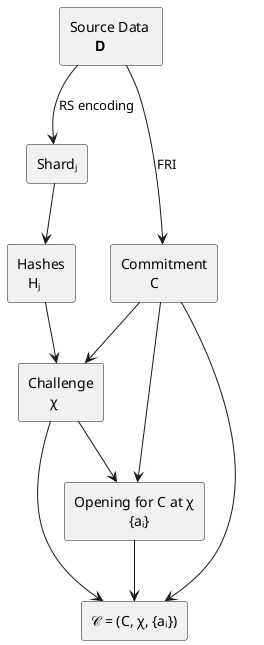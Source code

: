 @startuml
skinparam monochrome true


rectangle "Source Data \n       𝐃" as D
rectangle "Shardⱼ" as S
rectangle "Hashes\n   Hⱼ" as H
rectangle "Commitment\n        C" as C
rectangle "Challenge\n      χ" as CH
rectangle "Opening for C at χ\n               {aᵢ}" as A
rectangle "𝒞 = (C, χ, {aᵢ})" as FC


D --> S : RS encoding
S --> H 
D --> C : FRI
C --> CH
H --> CH 
CH --> A 
C --> A
C --> FC
CH --> FC
A --> FC

@enduml